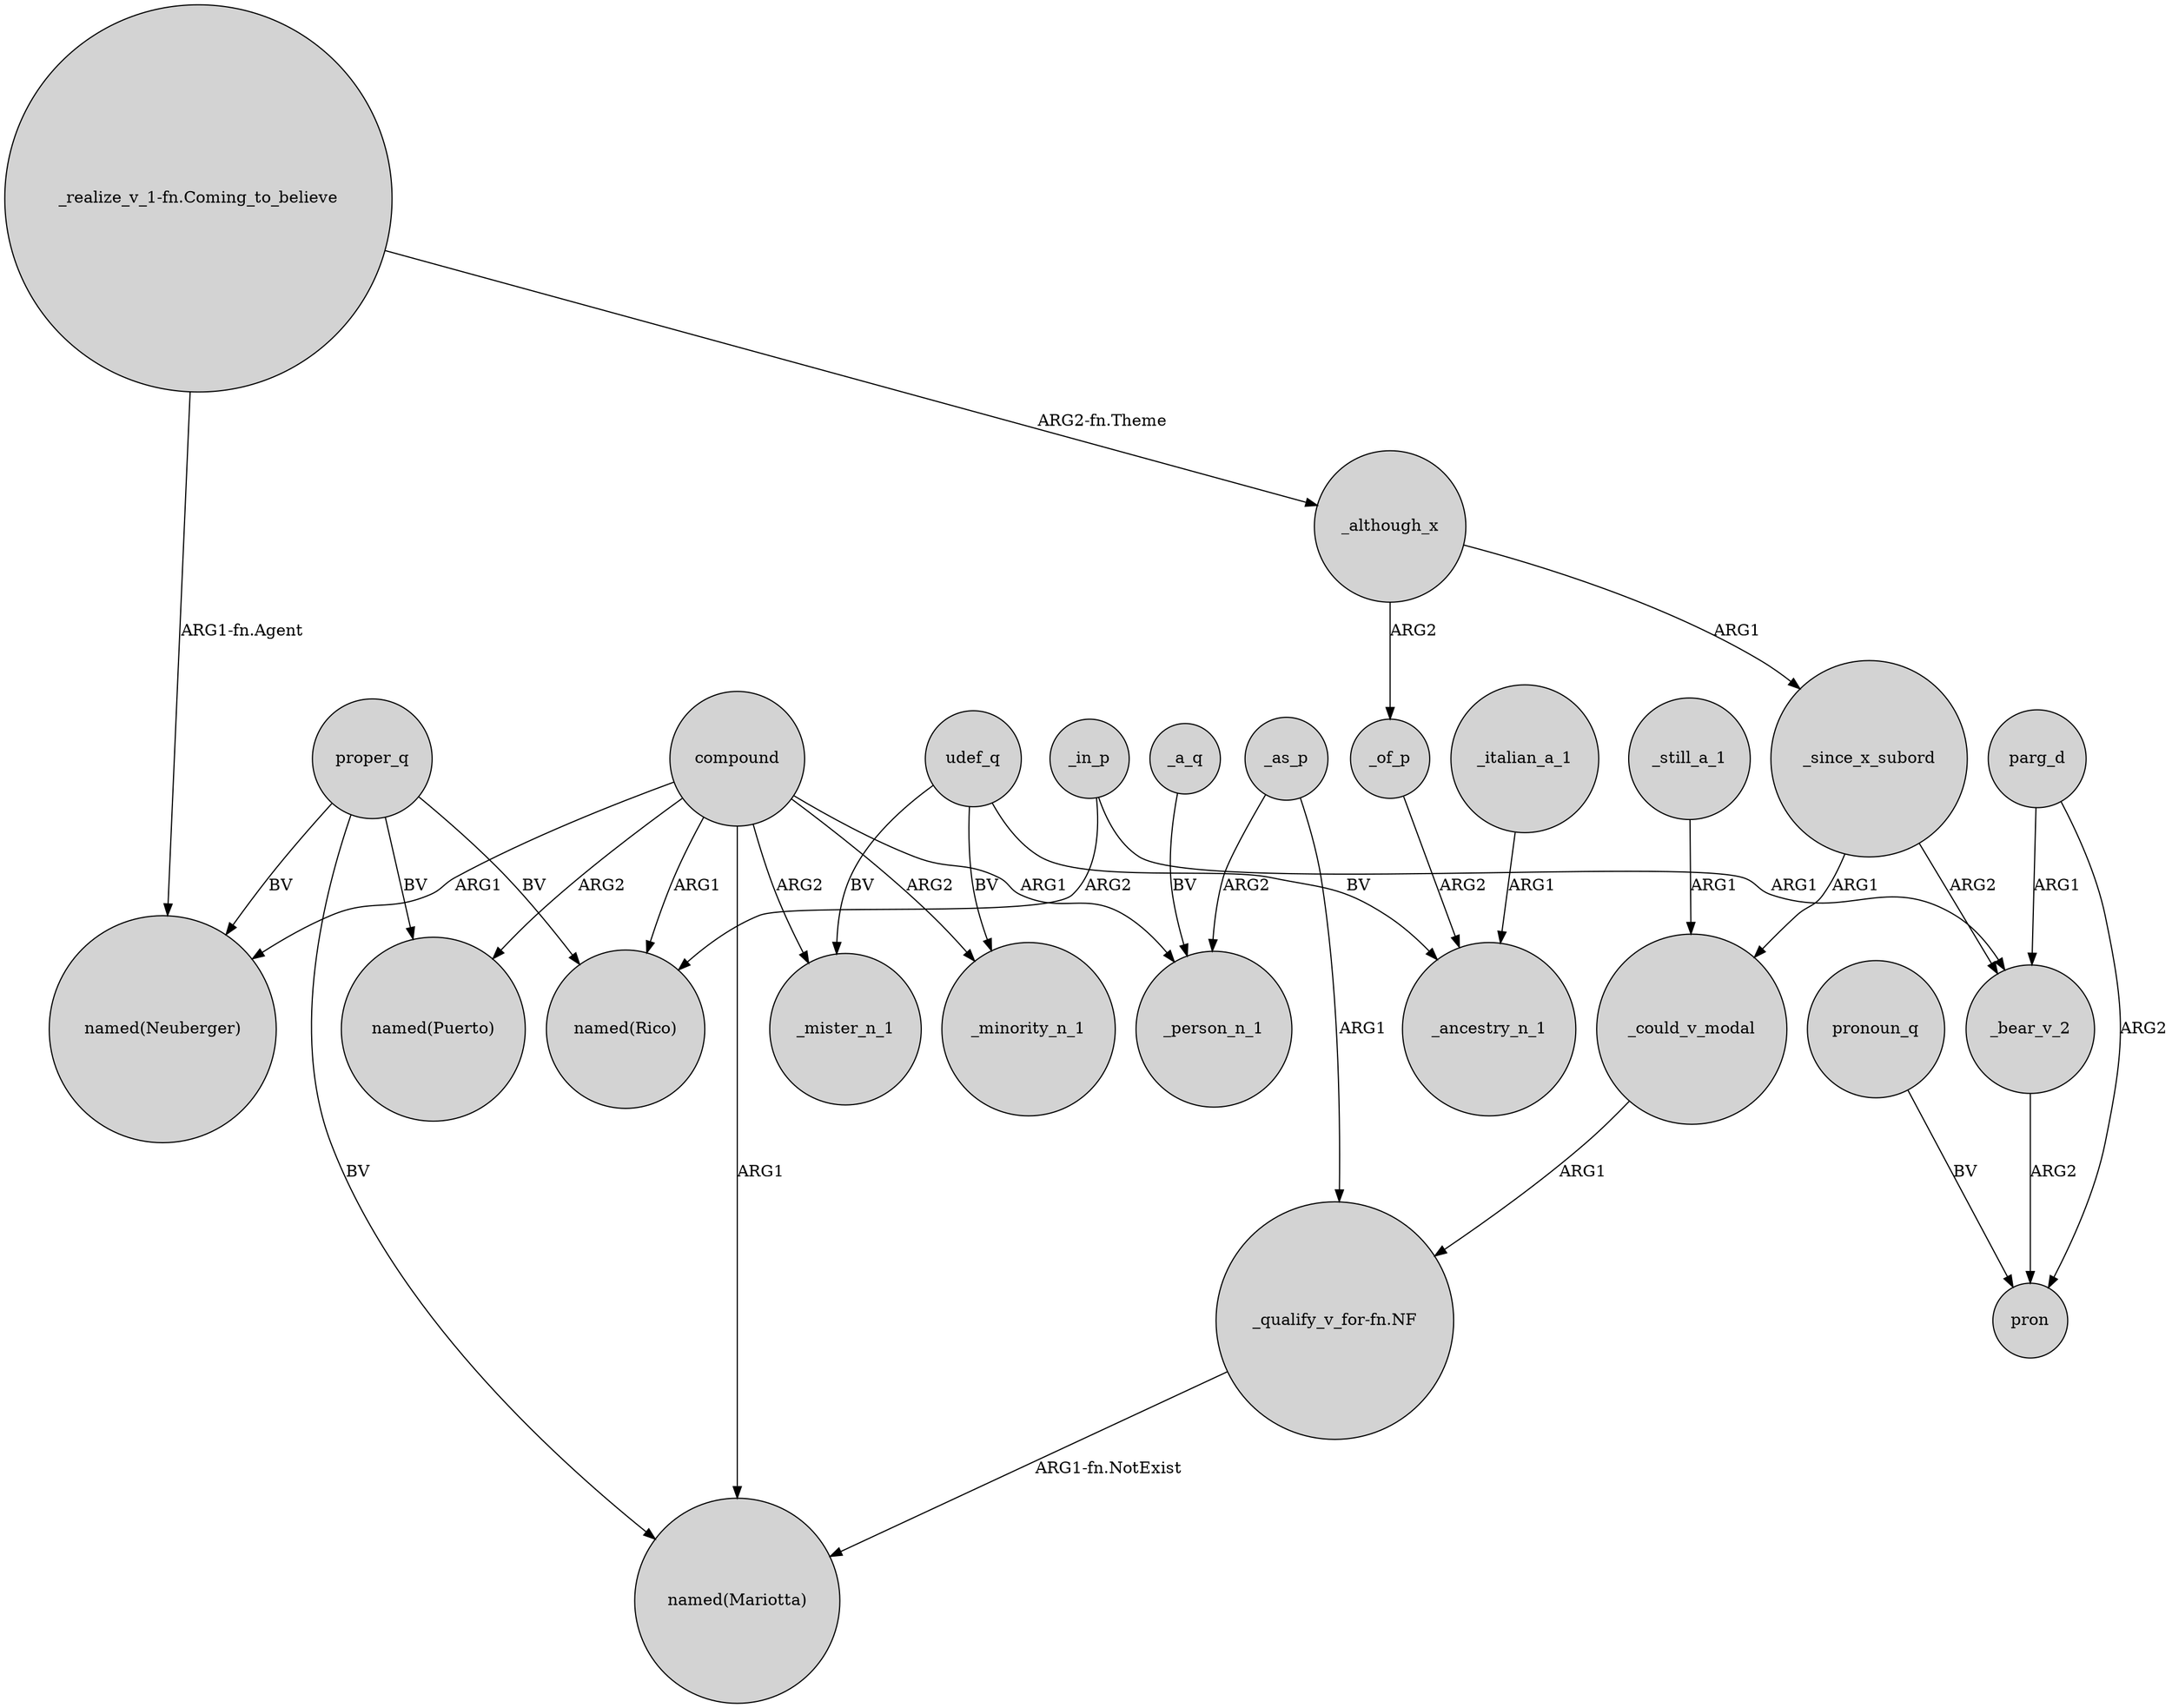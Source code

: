 digraph {
	node [shape=circle style=filled]
	_still_a_1 -> _could_v_modal [label=ARG1]
	proper_q -> "named(Rico)" [label=BV]
	_since_x_subord -> _could_v_modal [label=ARG1]
	udef_q -> _minority_n_1 [label=BV]
	_a_q -> _person_n_1 [label=BV]
	compound -> _mister_n_1 [label=ARG2]
	_in_p -> "named(Rico)" [label=ARG2]
	_italian_a_1 -> _ancestry_n_1 [label=ARG1]
	udef_q -> _mister_n_1 [label=BV]
	_as_p -> _person_n_1 [label=ARG2]
	_of_p -> _ancestry_n_1 [label=ARG2]
	_bear_v_2 -> pron [label=ARG2]
	parg_d -> pron [label=ARG2]
	"_realize_v_1-fn.Coming_to_believe" -> "named(Neuberger)" [label="ARG1-fn.Agent"]
	_although_x -> _since_x_subord [label=ARG1]
	pronoun_q -> pron [label=BV]
	compound -> _minority_n_1 [label=ARG2]
	compound -> _person_n_1 [label=ARG1]
	proper_q -> "named(Puerto)" [label=BV]
	_could_v_modal -> "_qualify_v_for-fn.NF" [label=ARG1]
	_in_p -> _bear_v_2 [label=ARG1]
	compound -> "named(Rico)" [label=ARG1]
	_as_p -> "_qualify_v_for-fn.NF" [label=ARG1]
	_since_x_subord -> _bear_v_2 [label=ARG2]
	proper_q -> "named(Mariotta)" [label=BV]
	compound -> "named(Mariotta)" [label=ARG1]
	_although_x -> _of_p [label=ARG2]
	proper_q -> "named(Neuberger)" [label=BV]
	parg_d -> _bear_v_2 [label=ARG1]
	"_realize_v_1-fn.Coming_to_believe" -> _although_x [label="ARG2-fn.Theme"]
	compound -> "named(Neuberger)" [label=ARG1]
	compound -> "named(Puerto)" [label=ARG2]
	udef_q -> _ancestry_n_1 [label=BV]
	"_qualify_v_for-fn.NF" -> "named(Mariotta)" [label="ARG1-fn.NotExist"]
}
